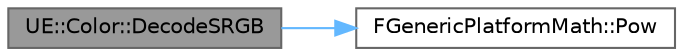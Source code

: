 digraph "UE::Color::DecodeSRGB"
{
 // INTERACTIVE_SVG=YES
 // LATEX_PDF_SIZE
  bgcolor="transparent";
  edge [fontname=Helvetica,fontsize=10,labelfontname=Helvetica,labelfontsize=10];
  node [fontname=Helvetica,fontsize=10,shape=box,height=0.2,width=0.4];
  rankdir="LR";
  Node1 [id="Node000001",label="UE::Color::DecodeSRGB",height=0.2,width=0.4,color="gray40", fillcolor="grey60", style="filled", fontcolor="black",tooltip="Decode value with an sRGB encoding."];
  Node1 -> Node2 [id="edge1_Node000001_Node000002",color="steelblue1",style="solid",tooltip=" "];
  Node2 [id="Node000002",label="FGenericPlatformMath::Pow",height=0.2,width=0.4,color="grey40", fillcolor="white", style="filled",URL="$dd/d7b/structFGenericPlatformMath.html#ae1081a9a8ec3b03a8c86653f23e807bf",tooltip=" "];
}
